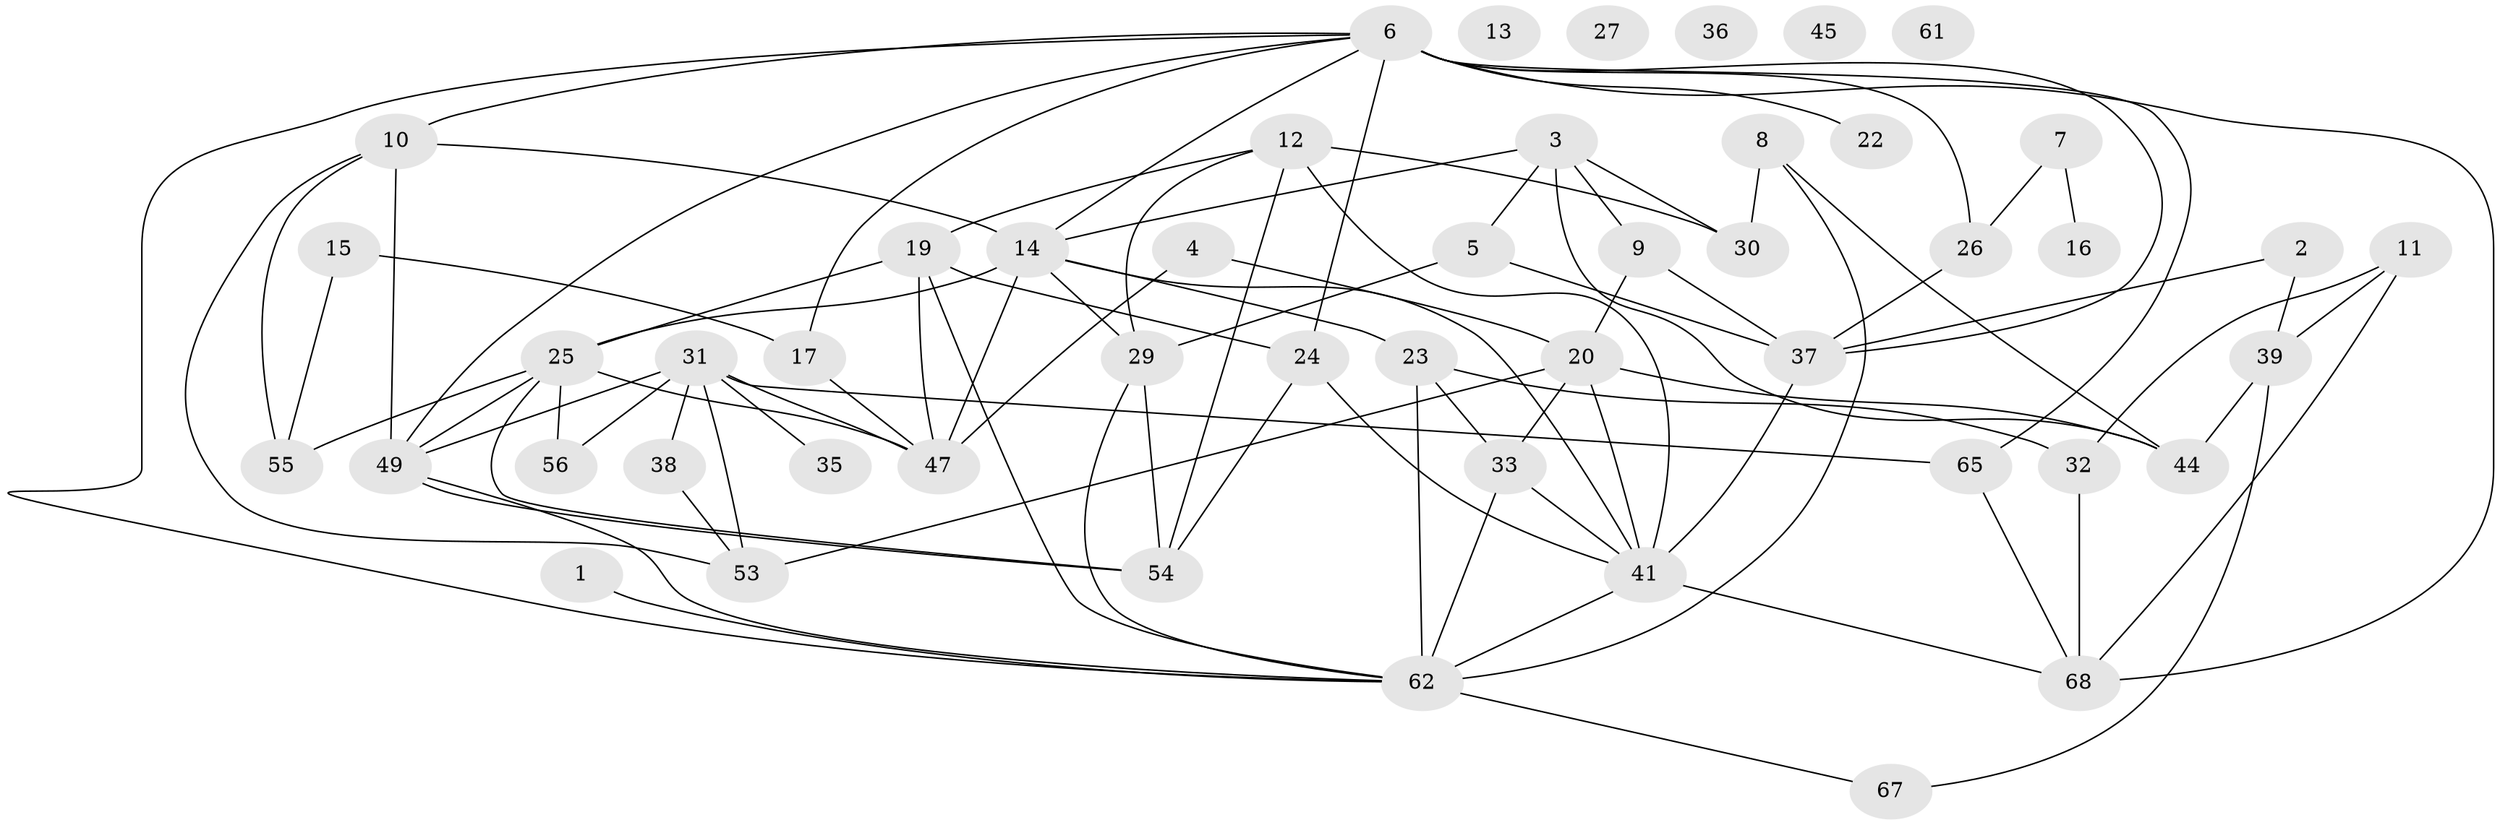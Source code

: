 // original degree distribution, {1: 0.08571428571428572, 2: 0.18571428571428572, 3: 0.21428571428571427, 7: 0.04285714285714286, 5: 0.17142857142857143, 4: 0.17142857142857143, 0: 0.07142857142857142, 6: 0.05714285714285714}
// Generated by graph-tools (version 1.1) at 2025/41/03/06/25 10:41:21]
// undirected, 49 vertices, 91 edges
graph export_dot {
graph [start="1"]
  node [color=gray90,style=filled];
  1;
  2;
  3 [super="+28"];
  4;
  5;
  6 [super="+50"];
  7 [super="+64"];
  8 [super="+60"];
  9;
  10 [super="+18"];
  11 [super="+21"];
  12 [super="+46"];
  13;
  14 [super="+51"];
  15;
  16;
  17 [super="+52"];
  19;
  20 [super="+43"];
  22;
  23 [super="+48"];
  24;
  25 [super="+40"];
  26;
  27;
  29 [super="+59"];
  30;
  31 [super="+34"];
  32;
  33;
  35;
  36;
  37 [super="+66"];
  38;
  39 [super="+70"];
  41 [super="+42"];
  44;
  45;
  47 [super="+69"];
  49 [super="+58"];
  53;
  54;
  55 [super="+57"];
  56;
  61;
  62 [super="+63"];
  65;
  67;
  68;
  1 -- 62;
  2 -- 39;
  2 -- 37;
  3 -- 9;
  3 -- 30;
  3 -- 44;
  3 -- 5;
  3 -- 14;
  4 -- 20;
  4 -- 47;
  5 -- 29;
  5 -- 37;
  6 -- 10;
  6 -- 22;
  6 -- 24;
  6 -- 49;
  6 -- 62;
  6 -- 17;
  6 -- 65;
  6 -- 68;
  6 -- 37;
  6 -- 26;
  6 -- 14;
  7 -- 16;
  7 -- 26;
  8 -- 62;
  8 -- 44;
  8 -- 30;
  9 -- 20;
  9 -- 37;
  10 -- 49;
  10 -- 53;
  10 -- 55;
  10 -- 14;
  11 -- 32;
  11 -- 68;
  11 -- 39;
  12 -- 19;
  12 -- 41 [weight=2];
  12 -- 54;
  12 -- 30;
  12 -- 29;
  14 -- 23;
  14 -- 41;
  14 -- 29;
  14 -- 25;
  14 -- 47;
  15 -- 17;
  15 -- 55;
  17 -- 47;
  19 -- 24;
  19 -- 25;
  19 -- 47;
  19 -- 62;
  20 -- 33;
  20 -- 41;
  20 -- 44;
  20 -- 53;
  23 -- 32;
  23 -- 33;
  23 -- 62 [weight=2];
  24 -- 54;
  24 -- 41;
  25 -- 49 [weight=2];
  25 -- 54;
  25 -- 56;
  25 -- 47;
  25 -- 55;
  26 -- 37;
  29 -- 54;
  29 -- 62;
  31 -- 35;
  31 -- 53;
  31 -- 56;
  31 -- 65;
  31 -- 38;
  31 -- 49;
  31 -- 47;
  32 -- 68;
  33 -- 62;
  33 -- 41;
  37 -- 41;
  38 -- 53;
  39 -- 67;
  39 -- 44;
  41 -- 68;
  41 -- 62;
  49 -- 54;
  49 -- 62;
  62 -- 67;
  65 -- 68;
}
